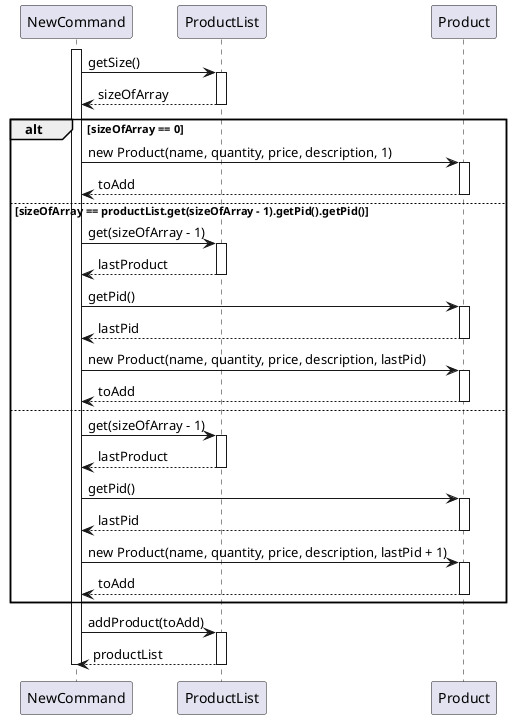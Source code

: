 
@startuml

participant NewCommand
participant ProductList
participant Product

activate NewCommand
NewCommand -> ProductList: getSize()
activate ProductList
ProductList --> NewCommand: sizeOfArray
deactivate ProductList

alt sizeOfArray == 0
    NewCommand -> Product: new Product(name, quantity, price, description, 1)
    activate Product
    Product --> NewCommand: toAdd
    deactivate Product

else sizeOfArray == productList.get(sizeOfArray - 1).getPid().getPid()
    NewCommand -> ProductList: get(sizeOfArray - 1)
    activate ProductList
    ProductList --> NewCommand: lastProduct
    deactivate ProductList

    NewCommand -> Product: getPid()
    activate Product
    Product --> NewCommand: lastPid
    deactivate Product

    NewCommand -> Product: new Product(name, quantity, price, description, lastPid)
    activate Product
    Product --> NewCommand: toAdd
    deactivate Product

else
    NewCommand -> ProductList: get(sizeOfArray - 1)
    activate ProductList
    ProductList --> NewCommand: lastProduct
    deactivate ProductList

    NewCommand -> Product: getPid()
    activate Product
    Product --> NewCommand: lastPid
    deactivate Product

    NewCommand -> Product: new Product(name, quantity, price, description, lastPid + 1)
    activate Product
    Product --> NewCommand: toAdd
    deactivate Product
end

NewCommand -> ProductList: addProduct(toAdd)
activate ProductList
ProductList --> NewCommand: productList
deactivate ProductList

deactivate NewCommand

@enduml